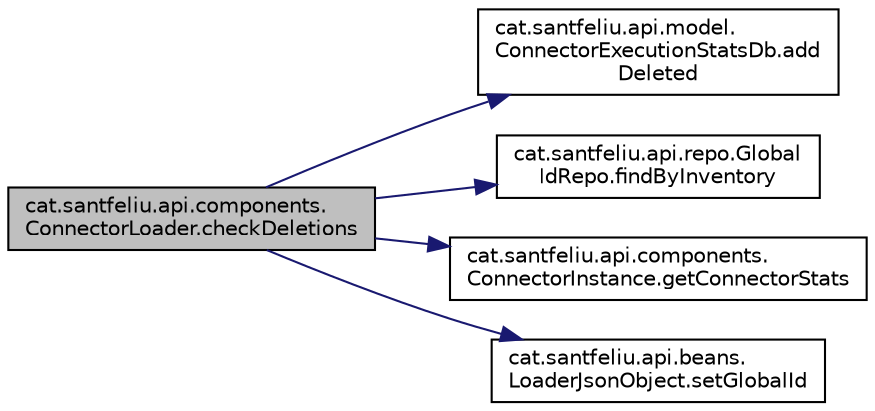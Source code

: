 digraph "cat.santfeliu.api.components.ConnectorLoader.checkDeletions"
{
 // LATEX_PDF_SIZE
  edge [fontname="Helvetica",fontsize="10",labelfontname="Helvetica",labelfontsize="10"];
  node [fontname="Helvetica",fontsize="10",shape=record];
  rankdir="LR";
  Node1 [label="cat.santfeliu.api.components.\lConnectorLoader.checkDeletions",height=0.2,width=0.4,color="black", fillcolor="grey75", style="filled", fontcolor="black",tooltip=" "];
  Node1 -> Node2 [color="midnightblue",fontsize="10",style="solid"];
  Node2 [label="cat.santfeliu.api.model.\lConnectorExecutionStatsDb.add\lDeleted",height=0.2,width=0.4,color="black", fillcolor="white", style="filled",URL="$classcat_1_1santfeliu_1_1api_1_1model_1_1_connector_execution_stats_db.html#aebe1b3cc6816f42e4b500bf83ca603f1",tooltip=" "];
  Node1 -> Node3 [color="midnightblue",fontsize="10",style="solid"];
  Node3 [label="cat.santfeliu.api.repo.Global\lIdRepo.findByInventory",height=0.2,width=0.4,color="black", fillcolor="white", style="filled",URL="$interfacecat_1_1santfeliu_1_1api_1_1repo_1_1_global_id_repo.html#aa494824708295a6245e0a3874aa8c8b0",tooltip=" "];
  Node1 -> Node4 [color="midnightblue",fontsize="10",style="solid"];
  Node4 [label="cat.santfeliu.api.components.\lConnectorInstance.getConnectorStats",height=0.2,width=0.4,color="black", fillcolor="white", style="filled",URL="$classcat_1_1santfeliu_1_1api_1_1components_1_1_connector_instance.html#a2ce24876ec6632cf819b0e0f0b99557b",tooltip=" "];
  Node1 -> Node5 [color="midnightblue",fontsize="10",style="solid"];
  Node5 [label="cat.santfeliu.api.beans.\lLoaderJsonObject.setGlobalId",height=0.2,width=0.4,color="black", fillcolor="white", style="filled",URL="$classcat_1_1santfeliu_1_1api_1_1beans_1_1_loader_json_object.html#ab08871a6231c6d06c90ecb82ecdc15c3",tooltip=" "];
}

